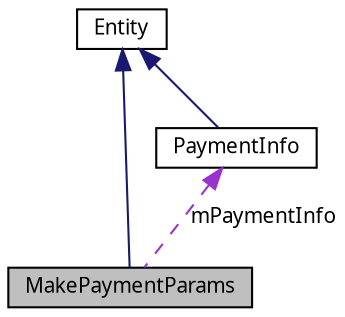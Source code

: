 digraph G
{
  bgcolor="transparent";
  edge [fontname="FreeSans.ttf",fontsize="10",labelfontname="FreeSans.ttf",labelfontsize="10"];
  node [fontname="FreeSans.ttf",fontsize="10",shape=record];
  Node1 [label="MakePaymentParams",height=0.2,width=0.4,color="black", fillcolor="grey75", style="filled" fontcolor="black"];
  Node2 -> Node1 [dir=back,color="midnightblue",fontsize="10",style="solid",fontname="FreeSans.ttf"];
  Node2 [label="Entity",height=0.2,width=0.4,color="black",URL="$interfacecom_1_1bluevia_1_1android_1_1commons_1_1_entity.html"];
  Node3 -> Node1 [dir=back,color="darkorchid3",fontsize="10",style="dashed",label="mPaymentInfo",fontname="FreeSans.ttf"];
  Node3 [label="PaymentInfo",height=0.2,width=0.4,color="black",URL="$classcom_1_1bluevia_1_1android_1_1payment_1_1data_1_1_payment_info.html"];
  Node2 -> Node3 [dir=back,color="midnightblue",fontsize="10",style="solid",fontname="FreeSans.ttf"];
}
